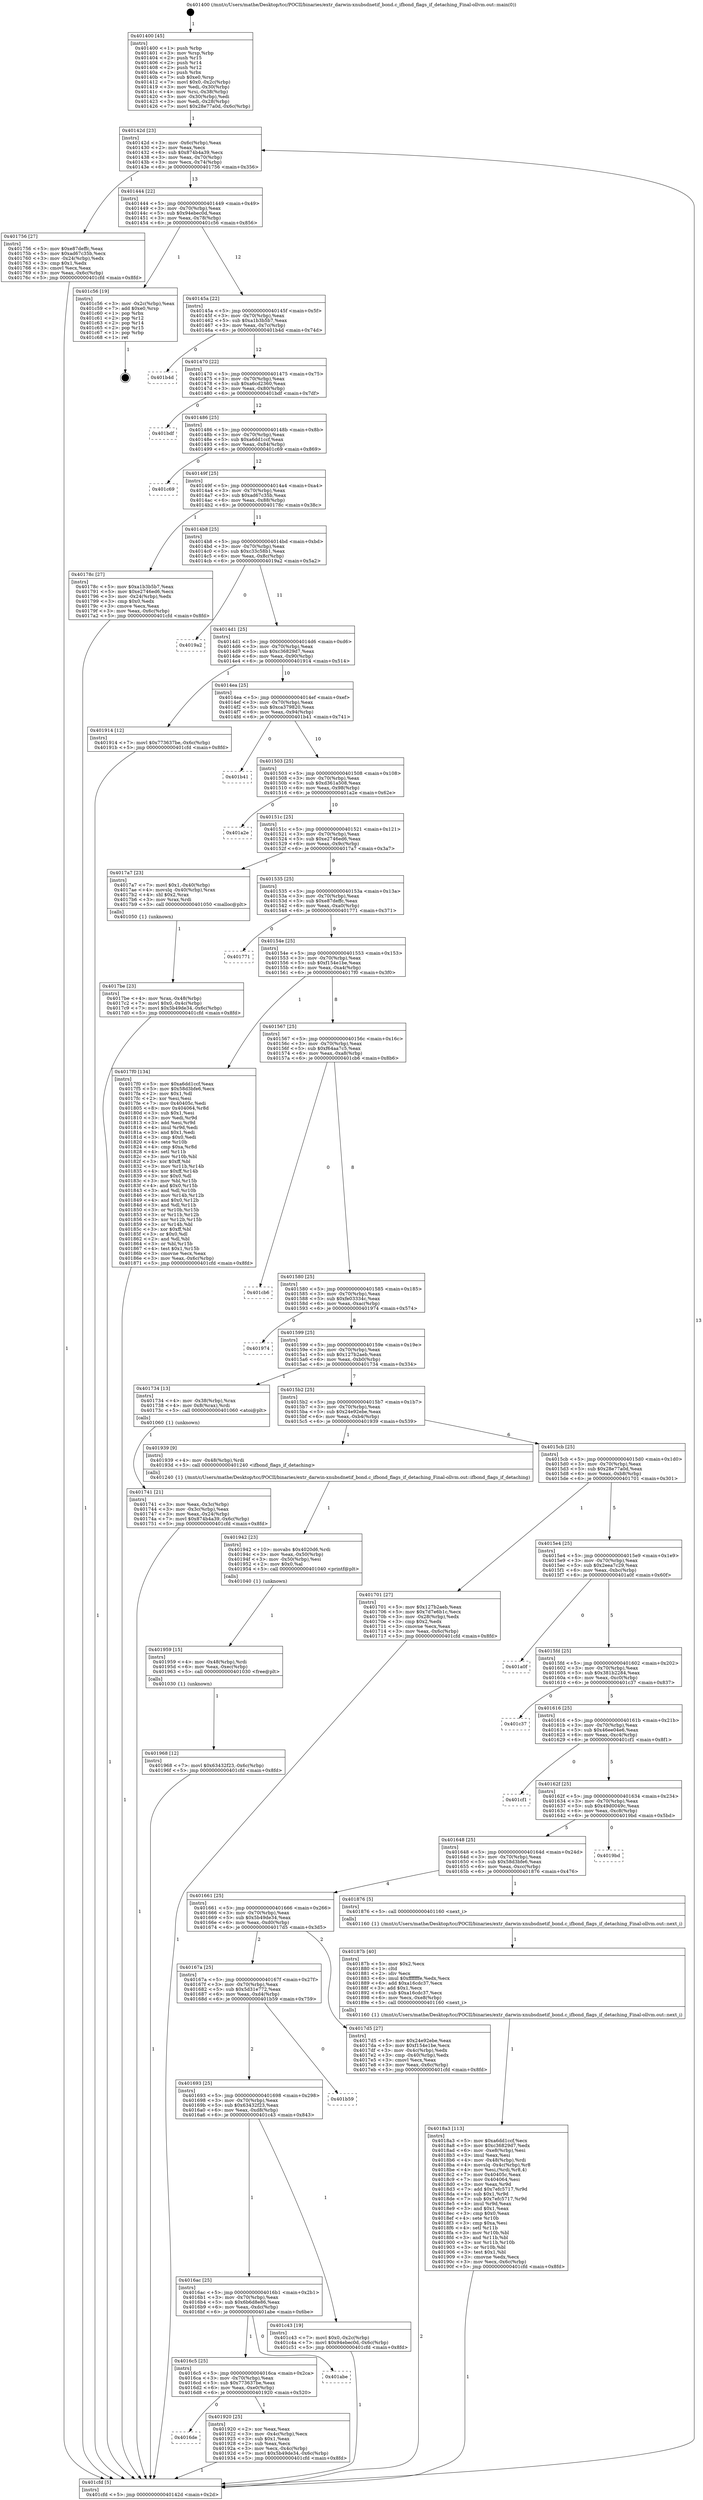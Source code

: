 digraph "0x401400" {
  label = "0x401400 (/mnt/c/Users/mathe/Desktop/tcc/POCII/binaries/extr_darwin-xnubsdnetif_bond.c_ifbond_flags_if_detaching_Final-ollvm.out::main(0))"
  labelloc = "t"
  node[shape=record]

  Entry [label="",width=0.3,height=0.3,shape=circle,fillcolor=black,style=filled]
  "0x40142d" [label="{
     0x40142d [23]\l
     | [instrs]\l
     &nbsp;&nbsp;0x40142d \<+3\>: mov -0x6c(%rbp),%eax\l
     &nbsp;&nbsp;0x401430 \<+2\>: mov %eax,%ecx\l
     &nbsp;&nbsp;0x401432 \<+6\>: sub $0x874b4a39,%ecx\l
     &nbsp;&nbsp;0x401438 \<+3\>: mov %eax,-0x70(%rbp)\l
     &nbsp;&nbsp;0x40143b \<+3\>: mov %ecx,-0x74(%rbp)\l
     &nbsp;&nbsp;0x40143e \<+6\>: je 0000000000401756 \<main+0x356\>\l
  }"]
  "0x401756" [label="{
     0x401756 [27]\l
     | [instrs]\l
     &nbsp;&nbsp;0x401756 \<+5\>: mov $0xe87deffc,%eax\l
     &nbsp;&nbsp;0x40175b \<+5\>: mov $0xad67c35b,%ecx\l
     &nbsp;&nbsp;0x401760 \<+3\>: mov -0x24(%rbp),%edx\l
     &nbsp;&nbsp;0x401763 \<+3\>: cmp $0x1,%edx\l
     &nbsp;&nbsp;0x401766 \<+3\>: cmovl %ecx,%eax\l
     &nbsp;&nbsp;0x401769 \<+3\>: mov %eax,-0x6c(%rbp)\l
     &nbsp;&nbsp;0x40176c \<+5\>: jmp 0000000000401cfd \<main+0x8fd\>\l
  }"]
  "0x401444" [label="{
     0x401444 [22]\l
     | [instrs]\l
     &nbsp;&nbsp;0x401444 \<+5\>: jmp 0000000000401449 \<main+0x49\>\l
     &nbsp;&nbsp;0x401449 \<+3\>: mov -0x70(%rbp),%eax\l
     &nbsp;&nbsp;0x40144c \<+5\>: sub $0x94ebec0d,%eax\l
     &nbsp;&nbsp;0x401451 \<+3\>: mov %eax,-0x78(%rbp)\l
     &nbsp;&nbsp;0x401454 \<+6\>: je 0000000000401c56 \<main+0x856\>\l
  }"]
  Exit [label="",width=0.3,height=0.3,shape=circle,fillcolor=black,style=filled,peripheries=2]
  "0x401c56" [label="{
     0x401c56 [19]\l
     | [instrs]\l
     &nbsp;&nbsp;0x401c56 \<+3\>: mov -0x2c(%rbp),%eax\l
     &nbsp;&nbsp;0x401c59 \<+7\>: add $0xe0,%rsp\l
     &nbsp;&nbsp;0x401c60 \<+1\>: pop %rbx\l
     &nbsp;&nbsp;0x401c61 \<+2\>: pop %r12\l
     &nbsp;&nbsp;0x401c63 \<+2\>: pop %r14\l
     &nbsp;&nbsp;0x401c65 \<+2\>: pop %r15\l
     &nbsp;&nbsp;0x401c67 \<+1\>: pop %rbp\l
     &nbsp;&nbsp;0x401c68 \<+1\>: ret\l
  }"]
  "0x40145a" [label="{
     0x40145a [22]\l
     | [instrs]\l
     &nbsp;&nbsp;0x40145a \<+5\>: jmp 000000000040145f \<main+0x5f\>\l
     &nbsp;&nbsp;0x40145f \<+3\>: mov -0x70(%rbp),%eax\l
     &nbsp;&nbsp;0x401462 \<+5\>: sub $0xa1b3b5b7,%eax\l
     &nbsp;&nbsp;0x401467 \<+3\>: mov %eax,-0x7c(%rbp)\l
     &nbsp;&nbsp;0x40146a \<+6\>: je 0000000000401b4d \<main+0x74d\>\l
  }"]
  "0x401968" [label="{
     0x401968 [12]\l
     | [instrs]\l
     &nbsp;&nbsp;0x401968 \<+7\>: movl $0x63432f23,-0x6c(%rbp)\l
     &nbsp;&nbsp;0x40196f \<+5\>: jmp 0000000000401cfd \<main+0x8fd\>\l
  }"]
  "0x401b4d" [label="{
     0x401b4d\l
  }", style=dashed]
  "0x401470" [label="{
     0x401470 [22]\l
     | [instrs]\l
     &nbsp;&nbsp;0x401470 \<+5\>: jmp 0000000000401475 \<main+0x75\>\l
     &nbsp;&nbsp;0x401475 \<+3\>: mov -0x70(%rbp),%eax\l
     &nbsp;&nbsp;0x401478 \<+5\>: sub $0xa6cd2360,%eax\l
     &nbsp;&nbsp;0x40147d \<+3\>: mov %eax,-0x80(%rbp)\l
     &nbsp;&nbsp;0x401480 \<+6\>: je 0000000000401bdf \<main+0x7df\>\l
  }"]
  "0x401959" [label="{
     0x401959 [15]\l
     | [instrs]\l
     &nbsp;&nbsp;0x401959 \<+4\>: mov -0x48(%rbp),%rdi\l
     &nbsp;&nbsp;0x40195d \<+6\>: mov %eax,-0xec(%rbp)\l
     &nbsp;&nbsp;0x401963 \<+5\>: call 0000000000401030 \<free@plt\>\l
     | [calls]\l
     &nbsp;&nbsp;0x401030 \{1\} (unknown)\l
  }"]
  "0x401bdf" [label="{
     0x401bdf\l
  }", style=dashed]
  "0x401486" [label="{
     0x401486 [25]\l
     | [instrs]\l
     &nbsp;&nbsp;0x401486 \<+5\>: jmp 000000000040148b \<main+0x8b\>\l
     &nbsp;&nbsp;0x40148b \<+3\>: mov -0x70(%rbp),%eax\l
     &nbsp;&nbsp;0x40148e \<+5\>: sub $0xa6dd1ccf,%eax\l
     &nbsp;&nbsp;0x401493 \<+6\>: mov %eax,-0x84(%rbp)\l
     &nbsp;&nbsp;0x401499 \<+6\>: je 0000000000401c69 \<main+0x869\>\l
  }"]
  "0x401942" [label="{
     0x401942 [23]\l
     | [instrs]\l
     &nbsp;&nbsp;0x401942 \<+10\>: movabs $0x4020d6,%rdi\l
     &nbsp;&nbsp;0x40194c \<+3\>: mov %eax,-0x50(%rbp)\l
     &nbsp;&nbsp;0x40194f \<+3\>: mov -0x50(%rbp),%esi\l
     &nbsp;&nbsp;0x401952 \<+2\>: mov $0x0,%al\l
     &nbsp;&nbsp;0x401954 \<+5\>: call 0000000000401040 \<printf@plt\>\l
     | [calls]\l
     &nbsp;&nbsp;0x401040 \{1\} (unknown)\l
  }"]
  "0x401c69" [label="{
     0x401c69\l
  }", style=dashed]
  "0x40149f" [label="{
     0x40149f [25]\l
     | [instrs]\l
     &nbsp;&nbsp;0x40149f \<+5\>: jmp 00000000004014a4 \<main+0xa4\>\l
     &nbsp;&nbsp;0x4014a4 \<+3\>: mov -0x70(%rbp),%eax\l
     &nbsp;&nbsp;0x4014a7 \<+5\>: sub $0xad67c35b,%eax\l
     &nbsp;&nbsp;0x4014ac \<+6\>: mov %eax,-0x88(%rbp)\l
     &nbsp;&nbsp;0x4014b2 \<+6\>: je 000000000040178c \<main+0x38c\>\l
  }"]
  "0x4016de" [label="{
     0x4016de\l
  }", style=dashed]
  "0x40178c" [label="{
     0x40178c [27]\l
     | [instrs]\l
     &nbsp;&nbsp;0x40178c \<+5\>: mov $0xa1b3b5b7,%eax\l
     &nbsp;&nbsp;0x401791 \<+5\>: mov $0xe2746ed6,%ecx\l
     &nbsp;&nbsp;0x401796 \<+3\>: mov -0x24(%rbp),%edx\l
     &nbsp;&nbsp;0x401799 \<+3\>: cmp $0x0,%edx\l
     &nbsp;&nbsp;0x40179c \<+3\>: cmove %ecx,%eax\l
     &nbsp;&nbsp;0x40179f \<+3\>: mov %eax,-0x6c(%rbp)\l
     &nbsp;&nbsp;0x4017a2 \<+5\>: jmp 0000000000401cfd \<main+0x8fd\>\l
  }"]
  "0x4014b8" [label="{
     0x4014b8 [25]\l
     | [instrs]\l
     &nbsp;&nbsp;0x4014b8 \<+5\>: jmp 00000000004014bd \<main+0xbd\>\l
     &nbsp;&nbsp;0x4014bd \<+3\>: mov -0x70(%rbp),%eax\l
     &nbsp;&nbsp;0x4014c0 \<+5\>: sub $0xc33c58b1,%eax\l
     &nbsp;&nbsp;0x4014c5 \<+6\>: mov %eax,-0x8c(%rbp)\l
     &nbsp;&nbsp;0x4014cb \<+6\>: je 00000000004019a2 \<main+0x5a2\>\l
  }"]
  "0x401920" [label="{
     0x401920 [25]\l
     | [instrs]\l
     &nbsp;&nbsp;0x401920 \<+2\>: xor %eax,%eax\l
     &nbsp;&nbsp;0x401922 \<+3\>: mov -0x4c(%rbp),%ecx\l
     &nbsp;&nbsp;0x401925 \<+3\>: sub $0x1,%eax\l
     &nbsp;&nbsp;0x401928 \<+2\>: sub %eax,%ecx\l
     &nbsp;&nbsp;0x40192a \<+3\>: mov %ecx,-0x4c(%rbp)\l
     &nbsp;&nbsp;0x40192d \<+7\>: movl $0x5b49de34,-0x6c(%rbp)\l
     &nbsp;&nbsp;0x401934 \<+5\>: jmp 0000000000401cfd \<main+0x8fd\>\l
  }"]
  "0x4019a2" [label="{
     0x4019a2\l
  }", style=dashed]
  "0x4014d1" [label="{
     0x4014d1 [25]\l
     | [instrs]\l
     &nbsp;&nbsp;0x4014d1 \<+5\>: jmp 00000000004014d6 \<main+0xd6\>\l
     &nbsp;&nbsp;0x4014d6 \<+3\>: mov -0x70(%rbp),%eax\l
     &nbsp;&nbsp;0x4014d9 \<+5\>: sub $0xc36829d7,%eax\l
     &nbsp;&nbsp;0x4014de \<+6\>: mov %eax,-0x90(%rbp)\l
     &nbsp;&nbsp;0x4014e4 \<+6\>: je 0000000000401914 \<main+0x514\>\l
  }"]
  "0x4016c5" [label="{
     0x4016c5 [25]\l
     | [instrs]\l
     &nbsp;&nbsp;0x4016c5 \<+5\>: jmp 00000000004016ca \<main+0x2ca\>\l
     &nbsp;&nbsp;0x4016ca \<+3\>: mov -0x70(%rbp),%eax\l
     &nbsp;&nbsp;0x4016cd \<+5\>: sub $0x773637be,%eax\l
     &nbsp;&nbsp;0x4016d2 \<+6\>: mov %eax,-0xe0(%rbp)\l
     &nbsp;&nbsp;0x4016d8 \<+6\>: je 0000000000401920 \<main+0x520\>\l
  }"]
  "0x401914" [label="{
     0x401914 [12]\l
     | [instrs]\l
     &nbsp;&nbsp;0x401914 \<+7\>: movl $0x773637be,-0x6c(%rbp)\l
     &nbsp;&nbsp;0x40191b \<+5\>: jmp 0000000000401cfd \<main+0x8fd\>\l
  }"]
  "0x4014ea" [label="{
     0x4014ea [25]\l
     | [instrs]\l
     &nbsp;&nbsp;0x4014ea \<+5\>: jmp 00000000004014ef \<main+0xef\>\l
     &nbsp;&nbsp;0x4014ef \<+3\>: mov -0x70(%rbp),%eax\l
     &nbsp;&nbsp;0x4014f2 \<+5\>: sub $0xca379820,%eax\l
     &nbsp;&nbsp;0x4014f7 \<+6\>: mov %eax,-0x94(%rbp)\l
     &nbsp;&nbsp;0x4014fd \<+6\>: je 0000000000401b41 \<main+0x741\>\l
  }"]
  "0x401abe" [label="{
     0x401abe\l
  }", style=dashed]
  "0x401b41" [label="{
     0x401b41\l
  }", style=dashed]
  "0x401503" [label="{
     0x401503 [25]\l
     | [instrs]\l
     &nbsp;&nbsp;0x401503 \<+5\>: jmp 0000000000401508 \<main+0x108\>\l
     &nbsp;&nbsp;0x401508 \<+3\>: mov -0x70(%rbp),%eax\l
     &nbsp;&nbsp;0x40150b \<+5\>: sub $0xd361a508,%eax\l
     &nbsp;&nbsp;0x401510 \<+6\>: mov %eax,-0x98(%rbp)\l
     &nbsp;&nbsp;0x401516 \<+6\>: je 0000000000401a2e \<main+0x62e\>\l
  }"]
  "0x4016ac" [label="{
     0x4016ac [25]\l
     | [instrs]\l
     &nbsp;&nbsp;0x4016ac \<+5\>: jmp 00000000004016b1 \<main+0x2b1\>\l
     &nbsp;&nbsp;0x4016b1 \<+3\>: mov -0x70(%rbp),%eax\l
     &nbsp;&nbsp;0x4016b4 \<+5\>: sub $0x6b6d8e86,%eax\l
     &nbsp;&nbsp;0x4016b9 \<+6\>: mov %eax,-0xdc(%rbp)\l
     &nbsp;&nbsp;0x4016bf \<+6\>: je 0000000000401abe \<main+0x6be\>\l
  }"]
  "0x401a2e" [label="{
     0x401a2e\l
  }", style=dashed]
  "0x40151c" [label="{
     0x40151c [25]\l
     | [instrs]\l
     &nbsp;&nbsp;0x40151c \<+5\>: jmp 0000000000401521 \<main+0x121\>\l
     &nbsp;&nbsp;0x401521 \<+3\>: mov -0x70(%rbp),%eax\l
     &nbsp;&nbsp;0x401524 \<+5\>: sub $0xe2746ed6,%eax\l
     &nbsp;&nbsp;0x401529 \<+6\>: mov %eax,-0x9c(%rbp)\l
     &nbsp;&nbsp;0x40152f \<+6\>: je 00000000004017a7 \<main+0x3a7\>\l
  }"]
  "0x401c43" [label="{
     0x401c43 [19]\l
     | [instrs]\l
     &nbsp;&nbsp;0x401c43 \<+7\>: movl $0x0,-0x2c(%rbp)\l
     &nbsp;&nbsp;0x401c4a \<+7\>: movl $0x94ebec0d,-0x6c(%rbp)\l
     &nbsp;&nbsp;0x401c51 \<+5\>: jmp 0000000000401cfd \<main+0x8fd\>\l
  }"]
  "0x4017a7" [label="{
     0x4017a7 [23]\l
     | [instrs]\l
     &nbsp;&nbsp;0x4017a7 \<+7\>: movl $0x1,-0x40(%rbp)\l
     &nbsp;&nbsp;0x4017ae \<+4\>: movslq -0x40(%rbp),%rax\l
     &nbsp;&nbsp;0x4017b2 \<+4\>: shl $0x2,%rax\l
     &nbsp;&nbsp;0x4017b6 \<+3\>: mov %rax,%rdi\l
     &nbsp;&nbsp;0x4017b9 \<+5\>: call 0000000000401050 \<malloc@plt\>\l
     | [calls]\l
     &nbsp;&nbsp;0x401050 \{1\} (unknown)\l
  }"]
  "0x401535" [label="{
     0x401535 [25]\l
     | [instrs]\l
     &nbsp;&nbsp;0x401535 \<+5\>: jmp 000000000040153a \<main+0x13a\>\l
     &nbsp;&nbsp;0x40153a \<+3\>: mov -0x70(%rbp),%eax\l
     &nbsp;&nbsp;0x40153d \<+5\>: sub $0xe87deffc,%eax\l
     &nbsp;&nbsp;0x401542 \<+6\>: mov %eax,-0xa0(%rbp)\l
     &nbsp;&nbsp;0x401548 \<+6\>: je 0000000000401771 \<main+0x371\>\l
  }"]
  "0x401693" [label="{
     0x401693 [25]\l
     | [instrs]\l
     &nbsp;&nbsp;0x401693 \<+5\>: jmp 0000000000401698 \<main+0x298\>\l
     &nbsp;&nbsp;0x401698 \<+3\>: mov -0x70(%rbp),%eax\l
     &nbsp;&nbsp;0x40169b \<+5\>: sub $0x63432f23,%eax\l
     &nbsp;&nbsp;0x4016a0 \<+6\>: mov %eax,-0xd8(%rbp)\l
     &nbsp;&nbsp;0x4016a6 \<+6\>: je 0000000000401c43 \<main+0x843\>\l
  }"]
  "0x401771" [label="{
     0x401771\l
  }", style=dashed]
  "0x40154e" [label="{
     0x40154e [25]\l
     | [instrs]\l
     &nbsp;&nbsp;0x40154e \<+5\>: jmp 0000000000401553 \<main+0x153\>\l
     &nbsp;&nbsp;0x401553 \<+3\>: mov -0x70(%rbp),%eax\l
     &nbsp;&nbsp;0x401556 \<+5\>: sub $0xf154e1be,%eax\l
     &nbsp;&nbsp;0x40155b \<+6\>: mov %eax,-0xa4(%rbp)\l
     &nbsp;&nbsp;0x401561 \<+6\>: je 00000000004017f0 \<main+0x3f0\>\l
  }"]
  "0x401b59" [label="{
     0x401b59\l
  }", style=dashed]
  "0x4017f0" [label="{
     0x4017f0 [134]\l
     | [instrs]\l
     &nbsp;&nbsp;0x4017f0 \<+5\>: mov $0xa6dd1ccf,%eax\l
     &nbsp;&nbsp;0x4017f5 \<+5\>: mov $0x58d3bfe6,%ecx\l
     &nbsp;&nbsp;0x4017fa \<+2\>: mov $0x1,%dl\l
     &nbsp;&nbsp;0x4017fc \<+2\>: xor %esi,%esi\l
     &nbsp;&nbsp;0x4017fe \<+7\>: mov 0x40405c,%edi\l
     &nbsp;&nbsp;0x401805 \<+8\>: mov 0x404064,%r8d\l
     &nbsp;&nbsp;0x40180d \<+3\>: sub $0x1,%esi\l
     &nbsp;&nbsp;0x401810 \<+3\>: mov %edi,%r9d\l
     &nbsp;&nbsp;0x401813 \<+3\>: add %esi,%r9d\l
     &nbsp;&nbsp;0x401816 \<+4\>: imul %r9d,%edi\l
     &nbsp;&nbsp;0x40181a \<+3\>: and $0x1,%edi\l
     &nbsp;&nbsp;0x40181d \<+3\>: cmp $0x0,%edi\l
     &nbsp;&nbsp;0x401820 \<+4\>: sete %r10b\l
     &nbsp;&nbsp;0x401824 \<+4\>: cmp $0xa,%r8d\l
     &nbsp;&nbsp;0x401828 \<+4\>: setl %r11b\l
     &nbsp;&nbsp;0x40182c \<+3\>: mov %r10b,%bl\l
     &nbsp;&nbsp;0x40182f \<+3\>: xor $0xff,%bl\l
     &nbsp;&nbsp;0x401832 \<+3\>: mov %r11b,%r14b\l
     &nbsp;&nbsp;0x401835 \<+4\>: xor $0xff,%r14b\l
     &nbsp;&nbsp;0x401839 \<+3\>: xor $0x0,%dl\l
     &nbsp;&nbsp;0x40183c \<+3\>: mov %bl,%r15b\l
     &nbsp;&nbsp;0x40183f \<+4\>: and $0x0,%r15b\l
     &nbsp;&nbsp;0x401843 \<+3\>: and %dl,%r10b\l
     &nbsp;&nbsp;0x401846 \<+3\>: mov %r14b,%r12b\l
     &nbsp;&nbsp;0x401849 \<+4\>: and $0x0,%r12b\l
     &nbsp;&nbsp;0x40184d \<+3\>: and %dl,%r11b\l
     &nbsp;&nbsp;0x401850 \<+3\>: or %r10b,%r15b\l
     &nbsp;&nbsp;0x401853 \<+3\>: or %r11b,%r12b\l
     &nbsp;&nbsp;0x401856 \<+3\>: xor %r12b,%r15b\l
     &nbsp;&nbsp;0x401859 \<+3\>: or %r14b,%bl\l
     &nbsp;&nbsp;0x40185c \<+3\>: xor $0xff,%bl\l
     &nbsp;&nbsp;0x40185f \<+3\>: or $0x0,%dl\l
     &nbsp;&nbsp;0x401862 \<+2\>: and %dl,%bl\l
     &nbsp;&nbsp;0x401864 \<+3\>: or %bl,%r15b\l
     &nbsp;&nbsp;0x401867 \<+4\>: test $0x1,%r15b\l
     &nbsp;&nbsp;0x40186b \<+3\>: cmovne %ecx,%eax\l
     &nbsp;&nbsp;0x40186e \<+3\>: mov %eax,-0x6c(%rbp)\l
     &nbsp;&nbsp;0x401871 \<+5\>: jmp 0000000000401cfd \<main+0x8fd\>\l
  }"]
  "0x401567" [label="{
     0x401567 [25]\l
     | [instrs]\l
     &nbsp;&nbsp;0x401567 \<+5\>: jmp 000000000040156c \<main+0x16c\>\l
     &nbsp;&nbsp;0x40156c \<+3\>: mov -0x70(%rbp),%eax\l
     &nbsp;&nbsp;0x40156f \<+5\>: sub $0xf64aa7c5,%eax\l
     &nbsp;&nbsp;0x401574 \<+6\>: mov %eax,-0xa8(%rbp)\l
     &nbsp;&nbsp;0x40157a \<+6\>: je 0000000000401cb6 \<main+0x8b6\>\l
  }"]
  "0x4018a3" [label="{
     0x4018a3 [113]\l
     | [instrs]\l
     &nbsp;&nbsp;0x4018a3 \<+5\>: mov $0xa6dd1ccf,%ecx\l
     &nbsp;&nbsp;0x4018a8 \<+5\>: mov $0xc36829d7,%edx\l
     &nbsp;&nbsp;0x4018ad \<+6\>: mov -0xe8(%rbp),%esi\l
     &nbsp;&nbsp;0x4018b3 \<+3\>: imul %eax,%esi\l
     &nbsp;&nbsp;0x4018b6 \<+4\>: mov -0x48(%rbp),%rdi\l
     &nbsp;&nbsp;0x4018ba \<+4\>: movslq -0x4c(%rbp),%r8\l
     &nbsp;&nbsp;0x4018be \<+4\>: mov %esi,(%rdi,%r8,4)\l
     &nbsp;&nbsp;0x4018c2 \<+7\>: mov 0x40405c,%eax\l
     &nbsp;&nbsp;0x4018c9 \<+7\>: mov 0x404064,%esi\l
     &nbsp;&nbsp;0x4018d0 \<+3\>: mov %eax,%r9d\l
     &nbsp;&nbsp;0x4018d3 \<+7\>: add $0x7efc5717,%r9d\l
     &nbsp;&nbsp;0x4018da \<+4\>: sub $0x1,%r9d\l
     &nbsp;&nbsp;0x4018de \<+7\>: sub $0x7efc5717,%r9d\l
     &nbsp;&nbsp;0x4018e5 \<+4\>: imul %r9d,%eax\l
     &nbsp;&nbsp;0x4018e9 \<+3\>: and $0x1,%eax\l
     &nbsp;&nbsp;0x4018ec \<+3\>: cmp $0x0,%eax\l
     &nbsp;&nbsp;0x4018ef \<+4\>: sete %r10b\l
     &nbsp;&nbsp;0x4018f3 \<+3\>: cmp $0xa,%esi\l
     &nbsp;&nbsp;0x4018f6 \<+4\>: setl %r11b\l
     &nbsp;&nbsp;0x4018fa \<+3\>: mov %r10b,%bl\l
     &nbsp;&nbsp;0x4018fd \<+3\>: and %r11b,%bl\l
     &nbsp;&nbsp;0x401900 \<+3\>: xor %r11b,%r10b\l
     &nbsp;&nbsp;0x401903 \<+3\>: or %r10b,%bl\l
     &nbsp;&nbsp;0x401906 \<+3\>: test $0x1,%bl\l
     &nbsp;&nbsp;0x401909 \<+3\>: cmovne %edx,%ecx\l
     &nbsp;&nbsp;0x40190c \<+3\>: mov %ecx,-0x6c(%rbp)\l
     &nbsp;&nbsp;0x40190f \<+5\>: jmp 0000000000401cfd \<main+0x8fd\>\l
  }"]
  "0x401cb6" [label="{
     0x401cb6\l
  }", style=dashed]
  "0x401580" [label="{
     0x401580 [25]\l
     | [instrs]\l
     &nbsp;&nbsp;0x401580 \<+5\>: jmp 0000000000401585 \<main+0x185\>\l
     &nbsp;&nbsp;0x401585 \<+3\>: mov -0x70(%rbp),%eax\l
     &nbsp;&nbsp;0x401588 \<+5\>: sub $0xfe03334c,%eax\l
     &nbsp;&nbsp;0x40158d \<+6\>: mov %eax,-0xac(%rbp)\l
     &nbsp;&nbsp;0x401593 \<+6\>: je 0000000000401974 \<main+0x574\>\l
  }"]
  "0x40187b" [label="{
     0x40187b [40]\l
     | [instrs]\l
     &nbsp;&nbsp;0x40187b \<+5\>: mov $0x2,%ecx\l
     &nbsp;&nbsp;0x401880 \<+1\>: cltd\l
     &nbsp;&nbsp;0x401881 \<+2\>: idiv %ecx\l
     &nbsp;&nbsp;0x401883 \<+6\>: imul $0xfffffffe,%edx,%ecx\l
     &nbsp;&nbsp;0x401889 \<+6\>: add $0xa16cdc37,%ecx\l
     &nbsp;&nbsp;0x40188f \<+3\>: add $0x1,%ecx\l
     &nbsp;&nbsp;0x401892 \<+6\>: sub $0xa16cdc37,%ecx\l
     &nbsp;&nbsp;0x401898 \<+6\>: mov %ecx,-0xe8(%rbp)\l
     &nbsp;&nbsp;0x40189e \<+5\>: call 0000000000401160 \<next_i\>\l
     | [calls]\l
     &nbsp;&nbsp;0x401160 \{1\} (/mnt/c/Users/mathe/Desktop/tcc/POCII/binaries/extr_darwin-xnubsdnetif_bond.c_ifbond_flags_if_detaching_Final-ollvm.out::next_i)\l
  }"]
  "0x401974" [label="{
     0x401974\l
  }", style=dashed]
  "0x401599" [label="{
     0x401599 [25]\l
     | [instrs]\l
     &nbsp;&nbsp;0x401599 \<+5\>: jmp 000000000040159e \<main+0x19e\>\l
     &nbsp;&nbsp;0x40159e \<+3\>: mov -0x70(%rbp),%eax\l
     &nbsp;&nbsp;0x4015a1 \<+5\>: sub $0x127b2aeb,%eax\l
     &nbsp;&nbsp;0x4015a6 \<+6\>: mov %eax,-0xb0(%rbp)\l
     &nbsp;&nbsp;0x4015ac \<+6\>: je 0000000000401734 \<main+0x334\>\l
  }"]
  "0x40167a" [label="{
     0x40167a [25]\l
     | [instrs]\l
     &nbsp;&nbsp;0x40167a \<+5\>: jmp 000000000040167f \<main+0x27f\>\l
     &nbsp;&nbsp;0x40167f \<+3\>: mov -0x70(%rbp),%eax\l
     &nbsp;&nbsp;0x401682 \<+5\>: sub $0x5d31e772,%eax\l
     &nbsp;&nbsp;0x401687 \<+6\>: mov %eax,-0xd4(%rbp)\l
     &nbsp;&nbsp;0x40168d \<+6\>: je 0000000000401b59 \<main+0x759\>\l
  }"]
  "0x401734" [label="{
     0x401734 [13]\l
     | [instrs]\l
     &nbsp;&nbsp;0x401734 \<+4\>: mov -0x38(%rbp),%rax\l
     &nbsp;&nbsp;0x401738 \<+4\>: mov 0x8(%rax),%rdi\l
     &nbsp;&nbsp;0x40173c \<+5\>: call 0000000000401060 \<atoi@plt\>\l
     | [calls]\l
     &nbsp;&nbsp;0x401060 \{1\} (unknown)\l
  }"]
  "0x4015b2" [label="{
     0x4015b2 [25]\l
     | [instrs]\l
     &nbsp;&nbsp;0x4015b2 \<+5\>: jmp 00000000004015b7 \<main+0x1b7\>\l
     &nbsp;&nbsp;0x4015b7 \<+3\>: mov -0x70(%rbp),%eax\l
     &nbsp;&nbsp;0x4015ba \<+5\>: sub $0x24e92ebe,%eax\l
     &nbsp;&nbsp;0x4015bf \<+6\>: mov %eax,-0xb4(%rbp)\l
     &nbsp;&nbsp;0x4015c5 \<+6\>: je 0000000000401939 \<main+0x539\>\l
  }"]
  "0x4017d5" [label="{
     0x4017d5 [27]\l
     | [instrs]\l
     &nbsp;&nbsp;0x4017d5 \<+5\>: mov $0x24e92ebe,%eax\l
     &nbsp;&nbsp;0x4017da \<+5\>: mov $0xf154e1be,%ecx\l
     &nbsp;&nbsp;0x4017df \<+3\>: mov -0x4c(%rbp),%edx\l
     &nbsp;&nbsp;0x4017e2 \<+3\>: cmp -0x40(%rbp),%edx\l
     &nbsp;&nbsp;0x4017e5 \<+3\>: cmovl %ecx,%eax\l
     &nbsp;&nbsp;0x4017e8 \<+3\>: mov %eax,-0x6c(%rbp)\l
     &nbsp;&nbsp;0x4017eb \<+5\>: jmp 0000000000401cfd \<main+0x8fd\>\l
  }"]
  "0x401939" [label="{
     0x401939 [9]\l
     | [instrs]\l
     &nbsp;&nbsp;0x401939 \<+4\>: mov -0x48(%rbp),%rdi\l
     &nbsp;&nbsp;0x40193d \<+5\>: call 0000000000401240 \<ifbond_flags_if_detaching\>\l
     | [calls]\l
     &nbsp;&nbsp;0x401240 \{1\} (/mnt/c/Users/mathe/Desktop/tcc/POCII/binaries/extr_darwin-xnubsdnetif_bond.c_ifbond_flags_if_detaching_Final-ollvm.out::ifbond_flags_if_detaching)\l
  }"]
  "0x4015cb" [label="{
     0x4015cb [25]\l
     | [instrs]\l
     &nbsp;&nbsp;0x4015cb \<+5\>: jmp 00000000004015d0 \<main+0x1d0\>\l
     &nbsp;&nbsp;0x4015d0 \<+3\>: mov -0x70(%rbp),%eax\l
     &nbsp;&nbsp;0x4015d3 \<+5\>: sub $0x28e77a0d,%eax\l
     &nbsp;&nbsp;0x4015d8 \<+6\>: mov %eax,-0xb8(%rbp)\l
     &nbsp;&nbsp;0x4015de \<+6\>: je 0000000000401701 \<main+0x301\>\l
  }"]
  "0x401661" [label="{
     0x401661 [25]\l
     | [instrs]\l
     &nbsp;&nbsp;0x401661 \<+5\>: jmp 0000000000401666 \<main+0x266\>\l
     &nbsp;&nbsp;0x401666 \<+3\>: mov -0x70(%rbp),%eax\l
     &nbsp;&nbsp;0x401669 \<+5\>: sub $0x5b49de34,%eax\l
     &nbsp;&nbsp;0x40166e \<+6\>: mov %eax,-0xd0(%rbp)\l
     &nbsp;&nbsp;0x401674 \<+6\>: je 00000000004017d5 \<main+0x3d5\>\l
  }"]
  "0x401701" [label="{
     0x401701 [27]\l
     | [instrs]\l
     &nbsp;&nbsp;0x401701 \<+5\>: mov $0x127b2aeb,%eax\l
     &nbsp;&nbsp;0x401706 \<+5\>: mov $0x7d7e6b1c,%ecx\l
     &nbsp;&nbsp;0x40170b \<+3\>: mov -0x28(%rbp),%edx\l
     &nbsp;&nbsp;0x40170e \<+3\>: cmp $0x2,%edx\l
     &nbsp;&nbsp;0x401711 \<+3\>: cmovne %ecx,%eax\l
     &nbsp;&nbsp;0x401714 \<+3\>: mov %eax,-0x6c(%rbp)\l
     &nbsp;&nbsp;0x401717 \<+5\>: jmp 0000000000401cfd \<main+0x8fd\>\l
  }"]
  "0x4015e4" [label="{
     0x4015e4 [25]\l
     | [instrs]\l
     &nbsp;&nbsp;0x4015e4 \<+5\>: jmp 00000000004015e9 \<main+0x1e9\>\l
     &nbsp;&nbsp;0x4015e9 \<+3\>: mov -0x70(%rbp),%eax\l
     &nbsp;&nbsp;0x4015ec \<+5\>: sub $0x2eea7c29,%eax\l
     &nbsp;&nbsp;0x4015f1 \<+6\>: mov %eax,-0xbc(%rbp)\l
     &nbsp;&nbsp;0x4015f7 \<+6\>: je 0000000000401a0f \<main+0x60f\>\l
  }"]
  "0x401cfd" [label="{
     0x401cfd [5]\l
     | [instrs]\l
     &nbsp;&nbsp;0x401cfd \<+5\>: jmp 000000000040142d \<main+0x2d\>\l
  }"]
  "0x401400" [label="{
     0x401400 [45]\l
     | [instrs]\l
     &nbsp;&nbsp;0x401400 \<+1\>: push %rbp\l
     &nbsp;&nbsp;0x401401 \<+3\>: mov %rsp,%rbp\l
     &nbsp;&nbsp;0x401404 \<+2\>: push %r15\l
     &nbsp;&nbsp;0x401406 \<+2\>: push %r14\l
     &nbsp;&nbsp;0x401408 \<+2\>: push %r12\l
     &nbsp;&nbsp;0x40140a \<+1\>: push %rbx\l
     &nbsp;&nbsp;0x40140b \<+7\>: sub $0xe0,%rsp\l
     &nbsp;&nbsp;0x401412 \<+7\>: movl $0x0,-0x2c(%rbp)\l
     &nbsp;&nbsp;0x401419 \<+3\>: mov %edi,-0x30(%rbp)\l
     &nbsp;&nbsp;0x40141c \<+4\>: mov %rsi,-0x38(%rbp)\l
     &nbsp;&nbsp;0x401420 \<+3\>: mov -0x30(%rbp),%edi\l
     &nbsp;&nbsp;0x401423 \<+3\>: mov %edi,-0x28(%rbp)\l
     &nbsp;&nbsp;0x401426 \<+7\>: movl $0x28e77a0d,-0x6c(%rbp)\l
  }"]
  "0x401741" [label="{
     0x401741 [21]\l
     | [instrs]\l
     &nbsp;&nbsp;0x401741 \<+3\>: mov %eax,-0x3c(%rbp)\l
     &nbsp;&nbsp;0x401744 \<+3\>: mov -0x3c(%rbp),%eax\l
     &nbsp;&nbsp;0x401747 \<+3\>: mov %eax,-0x24(%rbp)\l
     &nbsp;&nbsp;0x40174a \<+7\>: movl $0x874b4a39,-0x6c(%rbp)\l
     &nbsp;&nbsp;0x401751 \<+5\>: jmp 0000000000401cfd \<main+0x8fd\>\l
  }"]
  "0x4017be" [label="{
     0x4017be [23]\l
     | [instrs]\l
     &nbsp;&nbsp;0x4017be \<+4\>: mov %rax,-0x48(%rbp)\l
     &nbsp;&nbsp;0x4017c2 \<+7\>: movl $0x0,-0x4c(%rbp)\l
     &nbsp;&nbsp;0x4017c9 \<+7\>: movl $0x5b49de34,-0x6c(%rbp)\l
     &nbsp;&nbsp;0x4017d0 \<+5\>: jmp 0000000000401cfd \<main+0x8fd\>\l
  }"]
  "0x401876" [label="{
     0x401876 [5]\l
     | [instrs]\l
     &nbsp;&nbsp;0x401876 \<+5\>: call 0000000000401160 \<next_i\>\l
     | [calls]\l
     &nbsp;&nbsp;0x401160 \{1\} (/mnt/c/Users/mathe/Desktop/tcc/POCII/binaries/extr_darwin-xnubsdnetif_bond.c_ifbond_flags_if_detaching_Final-ollvm.out::next_i)\l
  }"]
  "0x401a0f" [label="{
     0x401a0f\l
  }", style=dashed]
  "0x4015fd" [label="{
     0x4015fd [25]\l
     | [instrs]\l
     &nbsp;&nbsp;0x4015fd \<+5\>: jmp 0000000000401602 \<main+0x202\>\l
     &nbsp;&nbsp;0x401602 \<+3\>: mov -0x70(%rbp),%eax\l
     &nbsp;&nbsp;0x401605 \<+5\>: sub $0x381b2284,%eax\l
     &nbsp;&nbsp;0x40160a \<+6\>: mov %eax,-0xc0(%rbp)\l
     &nbsp;&nbsp;0x401610 \<+6\>: je 0000000000401c37 \<main+0x837\>\l
  }"]
  "0x401648" [label="{
     0x401648 [25]\l
     | [instrs]\l
     &nbsp;&nbsp;0x401648 \<+5\>: jmp 000000000040164d \<main+0x24d\>\l
     &nbsp;&nbsp;0x40164d \<+3\>: mov -0x70(%rbp),%eax\l
     &nbsp;&nbsp;0x401650 \<+5\>: sub $0x58d3bfe6,%eax\l
     &nbsp;&nbsp;0x401655 \<+6\>: mov %eax,-0xcc(%rbp)\l
     &nbsp;&nbsp;0x40165b \<+6\>: je 0000000000401876 \<main+0x476\>\l
  }"]
  "0x401c37" [label="{
     0x401c37\l
  }", style=dashed]
  "0x401616" [label="{
     0x401616 [25]\l
     | [instrs]\l
     &nbsp;&nbsp;0x401616 \<+5\>: jmp 000000000040161b \<main+0x21b\>\l
     &nbsp;&nbsp;0x40161b \<+3\>: mov -0x70(%rbp),%eax\l
     &nbsp;&nbsp;0x40161e \<+5\>: sub $0x46ee04e6,%eax\l
     &nbsp;&nbsp;0x401623 \<+6\>: mov %eax,-0xc4(%rbp)\l
     &nbsp;&nbsp;0x401629 \<+6\>: je 0000000000401cf1 \<main+0x8f1\>\l
  }"]
  "0x4019bd" [label="{
     0x4019bd\l
  }", style=dashed]
  "0x401cf1" [label="{
     0x401cf1\l
  }", style=dashed]
  "0x40162f" [label="{
     0x40162f [25]\l
     | [instrs]\l
     &nbsp;&nbsp;0x40162f \<+5\>: jmp 0000000000401634 \<main+0x234\>\l
     &nbsp;&nbsp;0x401634 \<+3\>: mov -0x70(%rbp),%eax\l
     &nbsp;&nbsp;0x401637 \<+5\>: sub $0x49d0049c,%eax\l
     &nbsp;&nbsp;0x40163c \<+6\>: mov %eax,-0xc8(%rbp)\l
     &nbsp;&nbsp;0x401642 \<+6\>: je 00000000004019bd \<main+0x5bd\>\l
  }"]
  Entry -> "0x401400" [label=" 1"]
  "0x40142d" -> "0x401756" [label=" 1"]
  "0x40142d" -> "0x401444" [label=" 13"]
  "0x401c56" -> Exit [label=" 1"]
  "0x401444" -> "0x401c56" [label=" 1"]
  "0x401444" -> "0x40145a" [label=" 12"]
  "0x401c43" -> "0x401cfd" [label=" 1"]
  "0x40145a" -> "0x401b4d" [label=" 0"]
  "0x40145a" -> "0x401470" [label=" 12"]
  "0x401968" -> "0x401cfd" [label=" 1"]
  "0x401470" -> "0x401bdf" [label=" 0"]
  "0x401470" -> "0x401486" [label=" 12"]
  "0x401959" -> "0x401968" [label=" 1"]
  "0x401486" -> "0x401c69" [label=" 0"]
  "0x401486" -> "0x40149f" [label=" 12"]
  "0x401942" -> "0x401959" [label=" 1"]
  "0x40149f" -> "0x40178c" [label=" 1"]
  "0x40149f" -> "0x4014b8" [label=" 11"]
  "0x401939" -> "0x401942" [label=" 1"]
  "0x4014b8" -> "0x4019a2" [label=" 0"]
  "0x4014b8" -> "0x4014d1" [label=" 11"]
  "0x401920" -> "0x401cfd" [label=" 1"]
  "0x4014d1" -> "0x401914" [label=" 1"]
  "0x4014d1" -> "0x4014ea" [label=" 10"]
  "0x4016c5" -> "0x401920" [label=" 1"]
  "0x4014ea" -> "0x401b41" [label=" 0"]
  "0x4014ea" -> "0x401503" [label=" 10"]
  "0x4016c5" -> "0x4016de" [label=" 0"]
  "0x401503" -> "0x401a2e" [label=" 0"]
  "0x401503" -> "0x40151c" [label=" 10"]
  "0x4016ac" -> "0x401abe" [label=" 0"]
  "0x40151c" -> "0x4017a7" [label=" 1"]
  "0x40151c" -> "0x401535" [label=" 9"]
  "0x4016ac" -> "0x4016c5" [label=" 1"]
  "0x401535" -> "0x401771" [label=" 0"]
  "0x401535" -> "0x40154e" [label=" 9"]
  "0x401693" -> "0x401c43" [label=" 1"]
  "0x40154e" -> "0x4017f0" [label=" 1"]
  "0x40154e" -> "0x401567" [label=" 8"]
  "0x401693" -> "0x4016ac" [label=" 1"]
  "0x401567" -> "0x401cb6" [label=" 0"]
  "0x401567" -> "0x401580" [label=" 8"]
  "0x40167a" -> "0x401b59" [label=" 0"]
  "0x401580" -> "0x401974" [label=" 0"]
  "0x401580" -> "0x401599" [label=" 8"]
  "0x40167a" -> "0x401693" [label=" 2"]
  "0x401599" -> "0x401734" [label=" 1"]
  "0x401599" -> "0x4015b2" [label=" 7"]
  "0x401914" -> "0x401cfd" [label=" 1"]
  "0x4015b2" -> "0x401939" [label=" 1"]
  "0x4015b2" -> "0x4015cb" [label=" 6"]
  "0x4018a3" -> "0x401cfd" [label=" 1"]
  "0x4015cb" -> "0x401701" [label=" 1"]
  "0x4015cb" -> "0x4015e4" [label=" 5"]
  "0x401701" -> "0x401cfd" [label=" 1"]
  "0x401400" -> "0x40142d" [label=" 1"]
  "0x401cfd" -> "0x40142d" [label=" 13"]
  "0x401734" -> "0x401741" [label=" 1"]
  "0x401741" -> "0x401cfd" [label=" 1"]
  "0x401756" -> "0x401cfd" [label=" 1"]
  "0x40178c" -> "0x401cfd" [label=" 1"]
  "0x4017a7" -> "0x4017be" [label=" 1"]
  "0x4017be" -> "0x401cfd" [label=" 1"]
  "0x401876" -> "0x40187b" [label=" 1"]
  "0x4015e4" -> "0x401a0f" [label=" 0"]
  "0x4015e4" -> "0x4015fd" [label=" 5"]
  "0x4017f0" -> "0x401cfd" [label=" 1"]
  "0x4015fd" -> "0x401c37" [label=" 0"]
  "0x4015fd" -> "0x401616" [label=" 5"]
  "0x401661" -> "0x40167a" [label=" 2"]
  "0x401616" -> "0x401cf1" [label=" 0"]
  "0x401616" -> "0x40162f" [label=" 5"]
  "0x401661" -> "0x4017d5" [label=" 2"]
  "0x40162f" -> "0x4019bd" [label=" 0"]
  "0x40162f" -> "0x401648" [label=" 5"]
  "0x4017d5" -> "0x401cfd" [label=" 2"]
  "0x401648" -> "0x401876" [label=" 1"]
  "0x401648" -> "0x401661" [label=" 4"]
  "0x40187b" -> "0x4018a3" [label=" 1"]
}
